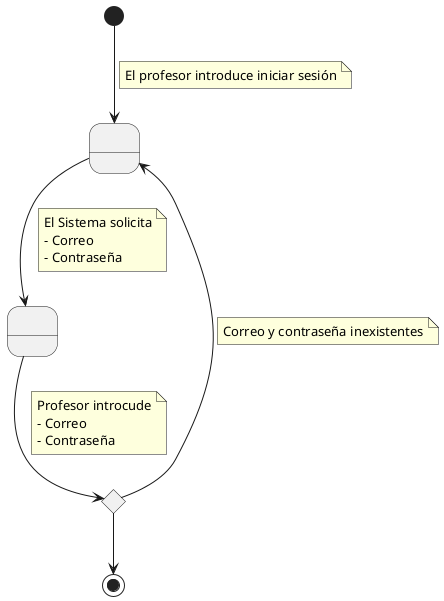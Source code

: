@startuml

state " " as Estado1
state " " as Estado2

[*] --> Estado1
    note on link
        El profesor introduce iniciar sesión
    end note
Estado1 --> Estado2
    note on link
        El Sistema solicita
        - Correo
        - Contraseña
    end note
state rombo <<choice>>
Estado2 --> rombo
note on link
    Profesor introcude
    - Correo
    - Contraseña
end note
rombo --> [*]
rombo --> Estado1
    note on link
    Correo y contraseña inexistentes
    end note
@enduml
